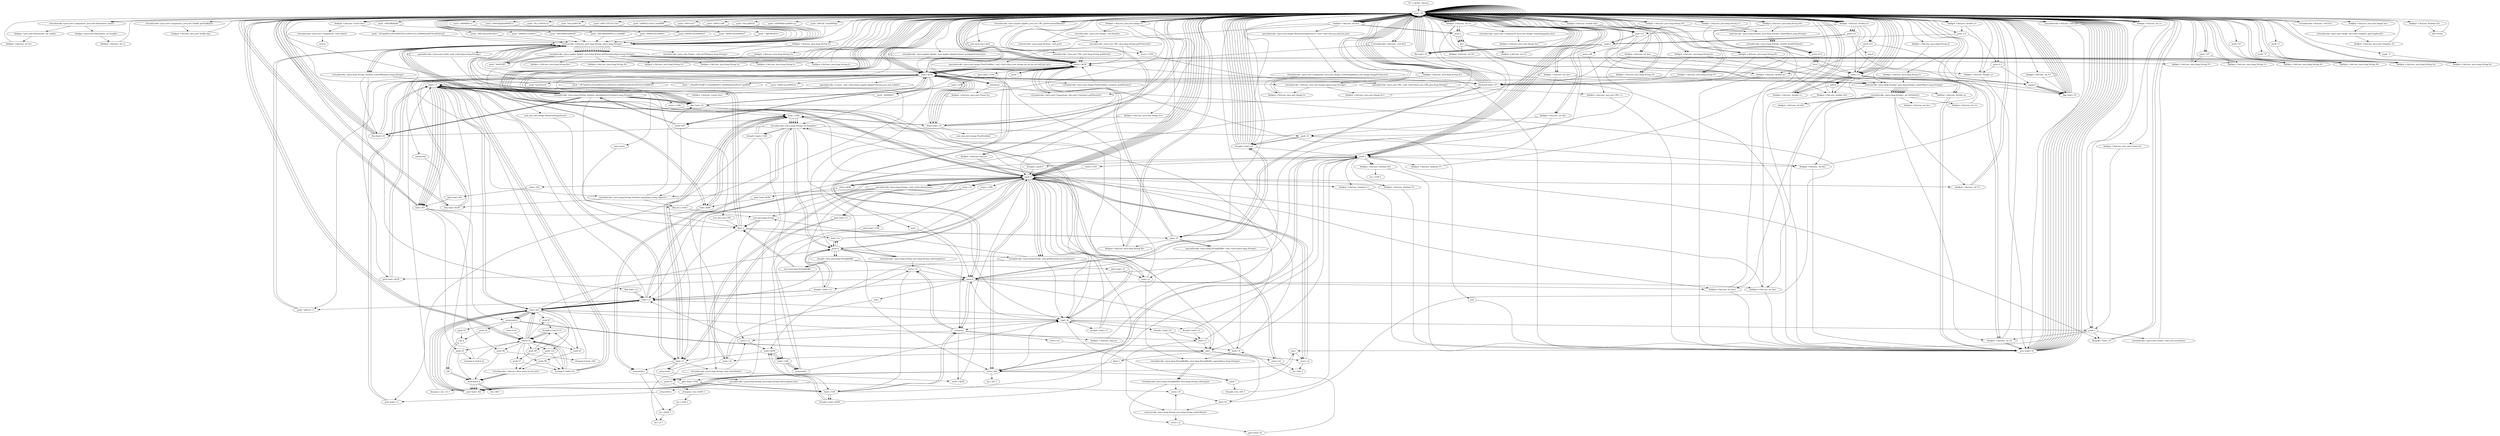digraph "" {
    "r0 := @this: AnLens"
    "load.r r0"
    "r0 := @this: AnLens"->"load.r r0";
    "load.r r0"->"load.r r0";
    "virtualinvoke <java.awt.Component: java.awt.Dimension size()>"
    "load.r r0"->"virtualinvoke <java.awt.Component: java.awt.Dimension size()>";
    "fieldget <java.awt.Dimension: int width>"
    "virtualinvoke <java.awt.Component: java.awt.Dimension size()>"->"fieldget <java.awt.Dimension: int width>";
    "fieldput <AnLens: int br>"
    "fieldget <java.awt.Dimension: int width>"->"fieldput <AnLens: int br>";
    "fieldput <AnLens: int br>"->"load.r r0";
    "load.r r0"->"load.r r0";
    "load.r r0"->"virtualinvoke <java.awt.Component: java.awt.Dimension size()>";
    "fieldget <java.awt.Dimension: int height>"
    "virtualinvoke <java.awt.Component: java.awt.Dimension size()>"->"fieldget <java.awt.Dimension: int height>";
    "fieldput <AnLens: int r>"
    "fieldget <java.awt.Dimension: int height>"->"fieldput <AnLens: int r>";
    "fieldput <AnLens: int r>"->"load.r r0";
    "load.r r0"->"load.r r0";
    "virtualinvoke <java.awt.Component: java.awt.Toolkit getToolkit()>"
    "load.r r0"->"virtualinvoke <java.awt.Component: java.awt.Toolkit getToolkit()>";
    "fieldput <AnLens: java.awt.Toolkit bp>"
    "virtualinvoke <java.awt.Component: java.awt.Toolkit getToolkit()>"->"fieldput <AnLens: java.awt.Toolkit bp>";
    "fieldput <AnLens: java.awt.Toolkit bp>"->"load.r r0";
    "load.r r0"->"load.r r0";
    "push \"\u001e)h.j\u001e0z=\""
    "load.r r0"->"push \"\u001e)h.j\u001e0z=\"";
    "staticinvoke <AnLens: java.lang.String c(java.lang.String)>"
    "push \"\u001e)h.j\u001e0z=\""->"staticinvoke <AnLens: java.lang.String c(java.lang.String)>";
    "virtualinvoke <java.applet.Applet: java.lang.String getParameter(java.lang.String)>"
    "staticinvoke <AnLens: java.lang.String c(java.lang.String)>"->"virtualinvoke <java.applet.Applet: java.lang.String getParameter(java.lang.String)>";
    "fieldput <AnLens: java.lang.String bo>"
    "virtualinvoke <java.applet.Applet: java.lang.String getParameter(java.lang.String)>"->"fieldput <AnLens: java.lang.String bo>";
    "fieldput <AnLens: java.lang.String bo>"->"load.r r0";
    "push \"\u000e/l>v\u0019.\""
    "load.r r0"->"push \"\u000e/l>v\u0019.\"";
    "push \"\u000e/l>v\u0019.\""->"staticinvoke <AnLens: java.lang.String c(java.lang.String)>";
    "staticinvoke <AnLens: java.lang.String c(java.lang.String)>"->"virtualinvoke <java.applet.Applet: java.lang.String getParameter(java.lang.String)>";
    "store.r $r59"
    "virtualinvoke <java.applet.Applet: java.lang.String getParameter(java.lang.String)>"->"store.r $r59";
    "load.r $r59"
    "store.r $r59"->"load.r $r59";
    "ifnull load.r r0"
    "load.r $r59"->"ifnull load.r r0";
    "ifnull load.r r0"->"load.r $r59";
    "push \",-y6z\u0019}k#?+<k3pM\u001e`/|\u000e4)rh\u001a*\';q\u000b\""
    "load.r $r59"->"push \",-y6z\u0019}k#?+<k3pM\u001e`/|\u000e4)rh\u001a*\';q\u000b\"";
    "push \",-y6z\u0019}k#?+<k3pM\u001e`/|\u000e4)rh\u001a*\';q\u000b\""->"staticinvoke <AnLens: java.lang.String c(java.lang.String)>";
    "virtualinvoke <java.lang.String: boolean startsWith(java.lang.String)>"
    "staticinvoke <AnLens: java.lang.String c(java.lang.String)>"->"virtualinvoke <java.lang.String: boolean startsWith(java.lang.String)>";
    "ifne load.r r0"
    "virtualinvoke <java.lang.String: boolean startsWith(java.lang.String)>"->"ifne load.r r0";
    "ifne load.r r0"->"load.r r0";
    "specialinvoke <AnLens: void a()>"
    "load.r r0"->"specialinvoke <AnLens: void a()>";
    "goto load.r r0"
    "specialinvoke <AnLens: void a()>"->"goto load.r r0";
    "goto load.r r0"->"load.r r0";
    "virtualinvoke <java.applet.Applet: java.net.URL getDocumentBase()>"
    "load.r r0"->"virtualinvoke <java.applet.Applet: java.net.URL getDocumentBase()>";
    "virtualinvoke <java.net.URL: java.lang.String getProtocol()>"
    "virtualinvoke <java.applet.Applet: java.net.URL getDocumentBase()>"->"virtualinvoke <java.net.URL: java.lang.String getProtocol()>";
    "store.r r104"
    "virtualinvoke <java.net.URL: java.lang.String getProtocol()>"->"store.r r104";
    "store.r r104"->"goto load.r r0";
    "goto load.r r0"->"load.r r0";
    "load.r r0"->"virtualinvoke <java.applet.Applet: java.net.URL getDocumentBase()>";
    "virtualinvoke <java.net.URL: java.lang.String getHost()>"
    "virtualinvoke <java.applet.Applet: java.net.URL getDocumentBase()>"->"virtualinvoke <java.net.URL: java.lang.String getHost()>";
    "virtualinvoke <java.net.URL: java.lang.String getHost()>"->"store.r $r59";
    "goto load.r r104"
    "store.r $r59"->"goto load.r r104";
    "load.r r104"
    "goto load.r r104"->"load.r r104";
    "push \"\u000b4e?\""
    "load.r r104"->"push \"\u000b4e?\"";
    "push \"\u000b4e?\""->"staticinvoke <AnLens: java.lang.String c(java.lang.String)>";
    "virtualinvoke <java.lang.String: boolean equalsIgnoreCase(java.lang.String)>"
    "staticinvoke <AnLens: java.lang.String c(java.lang.String)>"->"virtualinvoke <java.lang.String: boolean equalsIgnoreCase(java.lang.String)>";
    "virtualinvoke <java.lang.String: boolean equalsIgnoreCase(java.lang.String)>"->"ifne load.r r0";
    "ifne load.r r0"->"load.r $r59";
    "virtualinvoke <java.lang.String: int length()>"
    "load.r $r59"->"virtualinvoke <java.lang.String: int length()>";
    "ifeq load.r r0"
    "virtualinvoke <java.lang.String: int length()>"->"ifeq load.r r0";
    "ifeq load.r r0"->"load.r $r59";
    "push \"\u00012j;s\u00052z.\""
    "load.r $r59"->"push \"\u00012j;s\u00052z.\"";
    "push \"\u00012j;s\u00052z.\""->"staticinvoke <AnLens: java.lang.String c(java.lang.String)>";
    "staticinvoke <AnLens: java.lang.String c(java.lang.String)>"->"virtualinvoke <java.lang.String: boolean equalsIgnoreCase(java.lang.String)>";
    "virtualinvoke <java.lang.String: boolean equalsIgnoreCase(java.lang.String)>"->"ifne load.r r0";
    "ifne load.r r0"->"load.r $r59";
    "push \"\\o>t/Cm\'k\""
    "load.r $r59"->"push \"\\o>t/Cm\'k\"";
    "push \"\\o>t/Cm\'k\""->"staticinvoke <AnLens: java.lang.String c(java.lang.String)>";
    "virtualinvoke <java.lang.String: boolean equals(java.lang.Object)>"
    "staticinvoke <AnLens: java.lang.String c(java.lang.String)>"->"virtualinvoke <java.lang.String: boolean equals(java.lang.Object)>";
    "ifeq load.r $r59"
    "virtualinvoke <java.lang.String: boolean equals(java.lang.Object)>"->"ifeq load.r $r59";
    "ifeq load.r $r59"->"load.r r0";
    "push 1"
    "load.r r0"->"push 1";
    "fieldput <AnLens: boolean bl>"
    "push 1"->"fieldput <AnLens: boolean bl>";
    "fieldput <AnLens: boolean bl>"->"goto load.r r0";
    "goto load.r r0"->"load.r r0";
    "push \"\u001f8n6v\u00036\""
    "load.r r0"->"push \"\u001f8n6v\u00036\"";
    "push \"\u001f8n6v\u00036\""->"staticinvoke <AnLens: java.lang.String c(java.lang.String)>";
    "staticinvoke <AnLens: java.lang.String c(java.lang.String)>"->"virtualinvoke <java.applet.Applet: java.lang.String getParameter(java.lang.String)>";
    "virtualinvoke <java.applet.Applet: java.lang.String getParameter(java.lang.String)>"->"store.r $r59";
    "store.r $r59"->"load.r $r59";
    "load.r $r59"->"ifnull load.r r0";
    "ifnull load.r r0"->"load.r $r59";
    "push \"NO\""
    "load.r $r59"->"push \"NO\"";
    "push \"NO\""->"virtualinvoke <java.lang.String: boolean equalsIgnoreCase(java.lang.String)>";
    "virtualinvoke <java.lang.String: boolean equalsIgnoreCase(java.lang.String)>"->"ifne load.r r0";
    "ifne load.r r0"->"load.r r0";
    "new java.net.URL"
    "load.r r0"->"new java.net.URL";
    "dup1.r"
    "new java.net.URL"->"dup1.r";
    "dup1.r"->"load.r r0";
    "load.r r0"->"virtualinvoke <java.applet.Applet: java.net.URL getDocumentBase()>";
    "virtualinvoke <java.applet.Applet: java.net.URL getDocumentBase()>"->"load.r $r59";
    "specialinvoke <java.net.URL: void <init>(java.net.URL,java.lang.String)>"
    "load.r $r59"->"specialinvoke <java.net.URL: void <init>(java.net.URL,java.lang.String)>";
    "fieldput <AnLens: java.net.URL C>"
    "specialinvoke <java.net.URL: void <init>(java.net.URL,java.lang.String)>"->"fieldput <AnLens: java.net.URL C>";
    "fieldput <AnLens: java.net.URL C>"->"goto load.r r0";
    "goto load.r r0"->"load.r r0";
    "push \"\u001f8n4z\u001a;{;r\u0008\""
    "load.r r0"->"push \"\u001f8n4z\u001a;{;r\u0008\"";
    "push \"\u001f8n4z\u001a;{;r\u0008\""->"staticinvoke <AnLens: java.lang.String c(java.lang.String)>";
    "staticinvoke <AnLens: java.lang.String c(java.lang.String)>"->"virtualinvoke <java.applet.Applet: java.lang.String getParameter(java.lang.String)>";
    "push \"4\u0018Z\""
    "virtualinvoke <java.applet.Applet: java.lang.String getParameter(java.lang.String)>"->"push \"4\u0018Z\"";
    "push \"4\u0018Z\""->"staticinvoke <AnLens: java.lang.String c(java.lang.String)>";
    "staticinvoke <AnLens: java.lang.String c(java.lang.String)>"->"virtualinvoke <java.lang.String: boolean equalsIgnoreCase(java.lang.String)>";
    "virtualinvoke <java.lang.String: boolean equalsIgnoreCase(java.lang.String)>"->"ifeq load.r r0";
    "ifeq load.r r0"->"load.r r0";
    "load.r r0"->"push 1";
    "fieldput <AnLens: boolean U>"
    "push 1"->"fieldput <AnLens: boolean U>";
    "fieldput <AnLens: boolean U>"->"load.r r0";
    "virtualinvoke <java.awt.Component: java.awt.Container getParent()>"
    "load.r r0"->"virtualinvoke <java.awt.Component: java.awt.Container getParent()>";
    "virtualinvoke <java.awt.Component: java.awt.Container getParent()>"->"store.r $r59";
    "goto load.r $r59"
    "store.r $r59"->"goto load.r $r59";
    "goto load.r $r59"->"load.r $r59";
    "instanceof"
    "load.r $r59"->"instanceof";
    "instanceof"->"ifeq load.r $r59";
    "ifeq load.r $r59"->"load.r r0";
    "load.r r0"->"load.r $r59";
    "checkcast"
    "load.r $r59"->"checkcast";
    "fieldput <AnLens: java.awt.Frame b>"
    "checkcast"->"fieldput <AnLens: java.awt.Frame b>";
    "fieldput <AnLens: java.awt.Frame b>"->"load.r r0";
    "fieldget <AnLens: java.awt.Frame b>"
    "load.r r0"->"fieldget <AnLens: java.awt.Frame b>";
    "push 3"
    "fieldget <AnLens: java.awt.Frame b>"->"push 3";
    "virtualinvoke <java.awt.Frame: void setCursor(int)>"
    "push 3"->"virtualinvoke <java.awt.Frame: void setCursor(int)>";
    "virtualinvoke <java.awt.Frame: void setCursor(int)>"->"load.r r0";
    "push \"\u0002+l(v\u0000:\""
    "load.r r0"->"push \"\u0002+l(v\u0000:\"";
    "push \"\u0002+l(v\u0000:\""->"staticinvoke <AnLens: java.lang.String c(java.lang.String)>";
    "staticinvoke <AnLens: java.lang.String c(java.lang.String)>"->"virtualinvoke <java.applet.Applet: java.lang.String getParameter(java.lang.String)>";
    "virtualinvoke <java.applet.Applet: java.lang.String getParameter(java.lang.String)>"->"store.r $r59";
    "store.r $r59"->"load.r $r59";
    "load.r $r59"->"ifnull load.r r0";
    "ifnull load.r r0"->"load.r $r59";
    "load.r $r59"->"push \"NO\"";
    "push \"NO\""->"virtualinvoke <java.lang.String: boolean equalsIgnoreCase(java.lang.String)>";
    "virtualinvoke <java.lang.String: boolean equalsIgnoreCase(java.lang.String)>"->"ifne load.r r0";
    "ifne load.r r0"->"load.r r0";
    "load.r r0"->"load.r r0";
    "load.r r0"->"load.r $r59";
    "virtualinvoke <AnLens: java.awt.Image a(java.lang.String)>"
    "load.r $r59"->"virtualinvoke <AnLens: java.awt.Image a(java.lang.String)>";
    "fieldput <AnLens: java.awt.Image bc>"
    "virtualinvoke <AnLens: java.awt.Image a(java.lang.String)>"->"fieldput <AnLens: java.awt.Image bc>";
    "fieldput <AnLens: java.awt.Image bc>"->"load.r r0";
    "fieldget <AnLens: java.awt.Image bc>"
    "load.r r0"->"fieldget <AnLens: java.awt.Image bc>";
    "fieldget <AnLens: java.awt.Image bc>"->"ifnull load.r r0";
    "ifnull load.r r0"->"load.r r0";
    "push \"\u0002+l(v\u0000:Q\""
    "load.r r0"->"push \"\u0002+l(v\u0000:Q\"";
    "push \"\u0002+l(v\u0000:Q\""->"staticinvoke <AnLens: java.lang.String c(java.lang.String)>";
    "staticinvoke <AnLens: java.lang.String c(java.lang.String)>"->"virtualinvoke <java.applet.Applet: java.lang.String getParameter(java.lang.String)>";
    "virtualinvoke <java.applet.Applet: java.lang.String getParameter(java.lang.String)>"->"store.r $r59";
    "store.r $r59"->"load.r $r59";
    "ifnonnull load.r r0"
    "load.r $r59"->"ifnonnull load.r r0";
    "push \"0\""
    "ifnonnull load.r r0"->"push \"0\"";
    "push \"0\""->"store.r $r59";
    "store.r $r59"->"load.r r0";
    "load.r r0"->"load.r $r59";
    "staticinvoke <java.lang.Integer: java.lang.Integer valueOf(java.lang.String)>"
    "load.r $r59"->"staticinvoke <java.lang.Integer: java.lang.Integer valueOf(java.lang.String)>";
    "virtualinvoke <java.lang.Integer: int intValue()>"
    "staticinvoke <java.lang.Integer: java.lang.Integer valueOf(java.lang.String)>"->"virtualinvoke <java.lang.Integer: int intValue()>";
    "fieldput <AnLens: int bd>"
    "virtualinvoke <java.lang.Integer: int intValue()>"->"fieldput <AnLens: int bd>";
    "fieldput <AnLens: int bd>"->"load.r r0";
    "push \"\u0002+l(v\u0000:P\""
    "load.r r0"->"push \"\u0002+l(v\u0000:P\"";
    "push \"\u0002+l(v\u0000:P\""->"staticinvoke <AnLens: java.lang.String c(java.lang.String)>";
    "staticinvoke <AnLens: java.lang.String c(java.lang.String)>"->"virtualinvoke <java.applet.Applet: java.lang.String getParameter(java.lang.String)>";
    "virtualinvoke <java.applet.Applet: java.lang.String getParameter(java.lang.String)>"->"store.r $r59";
    "store.r $r59"->"load.r $r59";
    "load.r $r59"->"ifnonnull load.r r0";
    "ifnonnull load.r r0"->"push \"0\"";
    "push \"0\""->"store.r $r59";
    "store.r $r59"->"load.r r0";
    "load.r r0"->"load.r $r59";
    "load.r $r59"->"staticinvoke <java.lang.Integer: java.lang.Integer valueOf(java.lang.String)>";
    "staticinvoke <java.lang.Integer: java.lang.Integer valueOf(java.lang.String)>"->"virtualinvoke <java.lang.Integer: int intValue()>";
    "fieldput <AnLens: int be>"
    "virtualinvoke <java.lang.Integer: int intValue()>"->"fieldput <AnLens: int be>";
    "fieldput <AnLens: int be>"->"load.r r0";
    "load.r r0"->"load.r r0";
    "push \" 4g\tF#\u001e\""
    "load.r r0"->"push \" 4g\tF#\u001e\"";
    "push \" 4g\tF#\u001e\""->"staticinvoke <AnLens: java.lang.String c(java.lang.String)>";
    "staticinvoke <AnLens: java.lang.String c(java.lang.String)>"->"virtualinvoke <java.applet.Applet: java.lang.String getParameter(java.lang.String)>";
    "fieldput <AnLens: java.lang.String P>"
    "virtualinvoke <java.applet.Applet: java.lang.String getParameter(java.lang.String)>"->"fieldput <AnLens: java.lang.String P>";
    "fieldput <AnLens: java.lang.String P>"->"load.r r0";
    "fieldget <AnLens: java.lang.String P>"
    "load.r r0"->"fieldget <AnLens: java.lang.String P>";
    "fieldget <AnLens: java.lang.String P>"->"ifnonnull load.r r0";
    "ifnonnull load.r r0"->"load.r r0";
    "push \"10\""
    "load.r r0"->"push \"10\"";
    "push \"10\""->"fieldput <AnLens: java.lang.String P>";
    "fieldput <AnLens: java.lang.String P>"->"load.r r0";
    "load.r r0"->"load.r r0";
    "load.r r0"->"fieldget <AnLens: java.lang.String P>";
    "fieldget <AnLens: java.lang.String P>"->"staticinvoke <java.lang.Integer: java.lang.Integer valueOf(java.lang.String)>";
    "staticinvoke <java.lang.Integer: java.lang.Integer valueOf(java.lang.String)>"->"virtualinvoke <java.lang.Integer: int intValue()>";
    "fieldput <AnLens: int G>"
    "virtualinvoke <java.lang.Integer: int intValue()>"->"fieldput <AnLens: int G>";
    "fieldput <AnLens: int G>"->"load.r r0";
    "load.r r0"->"load.r r0";
    "push \"\u00040h=z\""
    "load.r r0"->"push \"\u00040h=z\"";
    "push \"\u00040h=z\""->"staticinvoke <AnLens: java.lang.String c(java.lang.String)>";
    "staticinvoke <AnLens: java.lang.String c(java.lang.String)>"->"virtualinvoke <java.applet.Applet: java.lang.String getParameter(java.lang.String)>";
    "fieldput <AnLens: java.lang.String H>"
    "virtualinvoke <java.applet.Applet: java.lang.String getParameter(java.lang.String)>"->"fieldput <AnLens: java.lang.String H>";
    "fieldput <AnLens: java.lang.String H>"->"load.r r0";
    "load.r r0"->"load.r r0";
    "push \"\u00018g)h\u00049}2\""
    "load.r r0"->"push \"\u00018g)h\u00049}2\"";
    "push \"\u00018g)h\u00049}2\""->"staticinvoke <AnLens: java.lang.String c(java.lang.String)>";
    "staticinvoke <AnLens: java.lang.String c(java.lang.String)>"->"virtualinvoke <java.applet.Applet: java.lang.String getParameter(java.lang.String)>";
    "fieldput <AnLens: java.lang.String K>"
    "virtualinvoke <java.applet.Applet: java.lang.String getParameter(java.lang.String)>"->"fieldput <AnLens: java.lang.String K>";
    "fieldput <AnLens: java.lang.String K>"->"load.r r0";
    "fieldget <AnLens: java.lang.String K>"
    "load.r r0"->"fieldget <AnLens: java.lang.String K>";
    "fieldget <AnLens: java.lang.String K>"->"ifnonnull load.r r0";
    "ifnonnull load.r r0"->"load.r r0";
    "push \"35\""
    "load.r r0"->"push \"35\"";
    "push \"35\""->"fieldput <AnLens: java.lang.String K>";
    "fieldput <AnLens: java.lang.String K>"->"load.r r0";
    "load.r r0"->"load.r r0";
    "push \"\t4z.{\u001b<e\""
    "load.r r0"->"push \"\t4z.{\u001b<e\"";
    "push \"\t4z.{\u001b<e\""->"staticinvoke <AnLens: java.lang.String c(java.lang.String)>";
    "staticinvoke <AnLens: java.lang.String c(java.lang.String)>"->"virtualinvoke <java.applet.Applet: java.lang.String getParameter(java.lang.String)>";
    "fieldput <AnLens: java.lang.String L>"
    "virtualinvoke <java.applet.Applet: java.lang.String getParameter(java.lang.String)>"->"fieldput <AnLens: java.lang.String L>";
    "fieldput <AnLens: java.lang.String L>"->"load.r r0";
    "fieldget <AnLens: java.lang.String L>"
    "load.r r0"->"fieldget <AnLens: java.lang.String L>";
    "fieldget <AnLens: java.lang.String L>"->"ifnonnull load.r r0";
    "ifnonnull load.r r0"->"load.r r0";
    "load.r r0"->"push \"10\"";
    "push \"10\""->"fieldput <AnLens: java.lang.String L>";
    "fieldput <AnLens: java.lang.String L>"->"load.r r0";
    "load.r r0"->"load.r r0";
    "push \"\t4z.p\u0015$\""
    "load.r r0"->"push \"\t4z.p\u0015$\"";
    "push \"\t4z.p\u0015$\""->"staticinvoke <AnLens: java.lang.String c(java.lang.String)>";
    "staticinvoke <AnLens: java.lang.String c(java.lang.String)>"->"virtualinvoke <java.applet.Applet: java.lang.String getParameter(java.lang.String)>";
    "fieldput <AnLens: java.lang.String M>"
    "virtualinvoke <java.applet.Applet: java.lang.String getParameter(java.lang.String)>"->"fieldput <AnLens: java.lang.String M>";
    "fieldput <AnLens: java.lang.String M>"->"load.r r0";
    "fieldget <AnLens: java.lang.String M>"
    "load.r r0"->"fieldget <AnLens: java.lang.String M>";
    "fieldget <AnLens: java.lang.String M>"->"ifnonnull load.r r0";
    "ifnonnull load.r r0"->"load.r r0";
    "load.r r0"->"push \"0\"";
    "push \"0\""->"fieldput <AnLens: java.lang.String M>";
    "fieldput <AnLens: java.lang.String M>"->"load.r r0";
    "load.r r0"->"load.r r0";
    "push \"\u00172f7y\f>}5m\""
    "load.r r0"->"push \"\u00172f7y\f>}5m\"";
    "push \"\u00172f7y\f>}5m\""->"staticinvoke <AnLens: java.lang.String c(java.lang.String)>";
    "staticinvoke <AnLens: java.lang.String c(java.lang.String)>"->"virtualinvoke <java.applet.Applet: java.lang.String getParameter(java.lang.String)>";
    "fieldput <AnLens: java.lang.String N>"
    "virtualinvoke <java.applet.Applet: java.lang.String getParameter(java.lang.String)>"->"fieldput <AnLens: java.lang.String N>";
    "fieldput <AnLens: java.lang.String N>"->"load.r r0";
    "fieldget <AnLens: java.lang.String N>"
    "load.r r0"->"fieldget <AnLens: java.lang.String N>";
    "fieldget <AnLens: java.lang.String N>"->"ifnonnull load.r r0";
    "ifnonnull load.r r0"->"load.r r0";
    "push \"5\""
    "load.r r0"->"push \"5\"";
    "push \"5\""->"fieldput <AnLens: java.lang.String N>";
    "fieldput <AnLens: java.lang.String N>"->"load.r r0";
    "load.r r0"->"load.r r0";
    "push \"\u00043}?m\f>}3i\u0008\""
    "load.r r0"->"push \"\u00043}?m\f>}3i\u0008\"";
    "push \"\u00043}?m\f>}3i\u0008\""->"staticinvoke <AnLens: java.lang.String c(java.lang.String)>";
    "staticinvoke <AnLens: java.lang.String c(java.lang.String)>"->"virtualinvoke <java.applet.Applet: java.lang.String getParameter(java.lang.String)>";
    "fieldput <AnLens: java.lang.String O>"
    "virtualinvoke <java.applet.Applet: java.lang.String getParameter(java.lang.String)>"->"fieldput <AnLens: java.lang.String O>";
    "fieldput <AnLens: java.lang.String O>"->"load.r r0";
    "load.r r0"->"load.r r0";
    "push \"\u001e-m\\\"\""
    "load.r r0"->"push \"\u001e-m\\\"\"";
    "push \"\u001e-m\\\"\""->"staticinvoke <AnLens: java.lang.String c(java.lang.String)>";
    "staticinvoke <AnLens: java.lang.String c(java.lang.String)>"->"virtualinvoke <java.applet.Applet: java.lang.String getParameter(java.lang.String)>";
    "fieldput <AnLens: java.lang.String Q>"
    "virtualinvoke <java.applet.Applet: java.lang.String getParameter(java.lang.String)>"->"fieldput <AnLens: java.lang.String Q>";
    "fieldput <AnLens: java.lang.String Q>"->"load.r r0";
    "fieldget <AnLens: java.lang.String Q>"
    "load.r r0"->"fieldget <AnLens: java.lang.String Q>";
    "fieldget <AnLens: java.lang.String Q>"->"ifnonnull load.r r0";
    "ifnonnull load.r r0"->"load.r r0";
    "push \"2\""
    "load.r r0"->"push \"2\"";
    "push \"2\""->"fieldput <AnLens: java.lang.String Q>";
    "fieldput <AnLens: java.lang.String Q>"->"load.r r0";
    "load.r r0"->"load.r r0";
    "push \"\u001e-m#\""
    "load.r r0"->"push \"\u001e-m#\"";
    "push \"\u001e-m#\""->"staticinvoke <AnLens: java.lang.String c(java.lang.String)>";
    "staticinvoke <AnLens: java.lang.String c(java.lang.String)>"->"virtualinvoke <java.applet.Applet: java.lang.String getParameter(java.lang.String)>";
    "fieldput <AnLens: java.lang.String R>"
    "virtualinvoke <java.applet.Applet: java.lang.String getParameter(java.lang.String)>"->"fieldput <AnLens: java.lang.String R>";
    "fieldput <AnLens: java.lang.String R>"->"load.r r0";
    "fieldget <AnLens: java.lang.String R>"
    "load.r r0"->"fieldget <AnLens: java.lang.String R>";
    "fieldget <AnLens: java.lang.String R>"->"ifnonnull load.r r0";
    "ifnonnull load.r r0"->"load.r r0";
    "push \"1\""
    "load.r r0"->"push \"1\"";
    "push \"1\""->"fieldput <AnLens: java.lang.String R>";
    "fieldput <AnLens: java.lang.String R>"->"load.r r0";
    "load.r r0"->"load.r r0";
    "push \"\t4z.p\u001f)\""
    "load.r r0"->"push \"\t4z.p\u001f)\"";
    "push \"\t4z.p\u001f)\""->"staticinvoke <AnLens: java.lang.String c(java.lang.String)>";
    "staticinvoke <AnLens: java.lang.String c(java.lang.String)>"->"virtualinvoke <java.applet.Applet: java.lang.String getParameter(java.lang.String)>";
    "fieldput <AnLens: java.lang.String S>"
    "virtualinvoke <java.applet.Applet: java.lang.String getParameter(java.lang.String)>"->"fieldput <AnLens: java.lang.String S>";
    "fieldput <AnLens: java.lang.String S>"->"load.r r0";
    "fieldget <AnLens: java.lang.String O>"
    "load.r r0"->"fieldget <AnLens: java.lang.String O>";
    "fieldget <AnLens: java.lang.String O>"->"push \"4\u0018Z\"";
    "push \"4\u0018Z\""->"staticinvoke <AnLens: java.lang.String c(java.lang.String)>";
    "staticinvoke <AnLens: java.lang.String c(java.lang.String)>"->"virtualinvoke <java.lang.String: boolean equalsIgnoreCase(java.lang.String)>";
    "virtualinvoke <java.lang.String: boolean equalsIgnoreCase(java.lang.String)>"->"ifeq load.r r0";
    "ifeq load.r r0"->"load.r r0";
    "load.r r0"->"push 1";
    "fieldput <AnLens: boolean v>"
    "push 1"->"fieldput <AnLens: boolean v>";
    "fieldput <AnLens: boolean v>"->"goto load.r r0";
    "goto load.r r0"->"load.r r0";
    "fieldget <AnLens: java.lang.String S>"
    "load.r r0"->"fieldget <AnLens: java.lang.String S>";
    "fieldget <AnLens: java.lang.String S>"->"push \"4\u0018Z\"";
    "push \"4\u0018Z\""->"staticinvoke <AnLens: java.lang.String c(java.lang.String)>";
    "staticinvoke <AnLens: java.lang.String c(java.lang.String)>"->"virtualinvoke <java.lang.String: boolean equalsIgnoreCase(java.lang.String)>";
    "virtualinvoke <java.lang.String: boolean equalsIgnoreCase(java.lang.String)>"->"ifeq load.r r0";
    "ifeq load.r r0"->"load.r r0";
    "push 0"
    "load.r r0"->"push 0";
    "fieldput <AnLens: boolean V>"
    "push 0"->"fieldput <AnLens: boolean V>";
    "fieldput <AnLens: boolean V>"->"goto load.r r0";
    "goto load.r r0"->"load.r r0";
    "load.r r0"->"load.r r0";
    "push \"\u00008d>z\u0001<p\""
    "load.r r0"->"push \"\u00008d>z\u0001<p\"";
    "push \"\u00008d>z\u0001<p\""->"staticinvoke <AnLens: java.lang.String c(java.lang.String)>";
    "staticinvoke <AnLens: java.lang.String c(java.lang.String)>"->"virtualinvoke <java.applet.Applet: java.lang.String getParameter(java.lang.String)>";
    "fieldput <AnLens: java.lang.String I>"
    "virtualinvoke <java.applet.Applet: java.lang.String getParameter(java.lang.String)>"->"fieldput <AnLens: java.lang.String I>";
    "fieldput <AnLens: java.lang.String I>"->"load.r r0";
    "load.r r0"->"load.r r0";
    "push \"\u001d/`5m\u0004)p\""
    "load.r r0"->"push \"\u001d/`5m\u0004)p\"";
    "push \"\u001d/`5m\u0004)p\""->"staticinvoke <AnLens: java.lang.String c(java.lang.String)>";
    "staticinvoke <AnLens: java.lang.String c(java.lang.String)>"->"virtualinvoke <java.applet.Applet: java.lang.String getParameter(java.lang.String)>";
    "fieldput <AnLens: java.lang.String J>"
    "virtualinvoke <java.applet.Applet: java.lang.String getParameter(java.lang.String)>"->"fieldput <AnLens: java.lang.String J>";
    "fieldput <AnLens: java.lang.String J>"->"load.r r0";
    "load.r r0"->"load.r r0";
    "fieldget <AnLens: java.lang.String I>"
    "load.r r0"->"fieldget <AnLens: java.lang.String I>";
    "fieldget <AnLens: java.lang.String I>"->"staticinvoke <java.lang.Integer: java.lang.Integer valueOf(java.lang.String)>";
    "staticinvoke <java.lang.Integer: java.lang.Integer valueOf(java.lang.String)>"->"virtualinvoke <java.lang.Integer: int intValue()>";
    "fieldput <AnLens: int F>"
    "virtualinvoke <java.lang.Integer: int intValue()>"->"fieldput <AnLens: int F>";
    "fieldput <AnLens: int F>"->"load.r r0";
    "load.r r0"->"load.r r0";
    "fieldget <AnLens: java.lang.String J>"
    "load.r r0"->"fieldget <AnLens: java.lang.String J>";
    "fieldget <AnLens: java.lang.String J>"->"staticinvoke <java.lang.Integer: java.lang.Integer valueOf(java.lang.String)>";
    "staticinvoke <java.lang.Integer: java.lang.Integer valueOf(java.lang.String)>"->"virtualinvoke <java.lang.Integer: int intValue()>";
    "fieldput <AnLens: int bh>"
    "virtualinvoke <java.lang.Integer: int intValue()>"->"fieldput <AnLens: int bh>";
    "fieldput <AnLens: int bh>"->"load.r r0";
    "fieldget <AnLens: int F>"
    "load.r r0"->"fieldget <AnLens: int F>";
    "ifge load.r r0"
    "fieldget <AnLens: int F>"->"ifge load.r r0";
    "ifge load.r r0"->"load.r r0";
    "load.r r0"->"push 0";
    "push 0"->"fieldput <AnLens: int F>";
    "fieldput <AnLens: int F>"->"load.r r0";
    "fieldget <AnLens: int bh>"
    "load.r r0"->"fieldget <AnLens: int bh>";
    "push 10"
    "fieldget <AnLens: int bh>"->"push 10";
    "ifcmple.i load.r r0"
    "push 10"->"ifcmple.i load.r r0";
    "ifcmple.i load.r r0"->"load.r r0";
    "load.r r0"->"push 10";
    "push 10"->"fieldput <AnLens: int bh>";
    "fieldput <AnLens: int bh>"->"goto load.r r0";
    "goto load.r r0"->"load.r r0";
    "load.r r0"->"load.r r0";
    "load.r r0"->"fieldget <AnLens: java.lang.String K>";
    "fieldget <AnLens: java.lang.String K>"->"staticinvoke <java.lang.Integer: java.lang.Integer valueOf(java.lang.String)>";
    "staticinvoke <java.lang.Integer: java.lang.Integer valueOf(java.lang.String)>"->"virtualinvoke <java.lang.Integer: int intValue()>";
    "fieldput <AnLens: int z>"
    "virtualinvoke <java.lang.Integer: int intValue()>"->"fieldput <AnLens: int z>";
    "fieldput <AnLens: int z>"->"load.r r0";
    "fieldget <AnLens: int z>"
    "load.r r0"->"fieldget <AnLens: int z>";
    "fieldget <AnLens: int z>"->"load.r r0";
    "fieldget <AnLens: int br>"
    "load.r r0"->"fieldget <AnLens: int br>";
    "fieldget <AnLens: int br>"->"ifcmple.i load.r r0";
    "ifcmple.i load.r r0"->"load.r r0";
    "load.r r0"->"load.r r0";
    "load.r r0"->"fieldget <AnLens: int br>";
    "push 2"
    "fieldget <AnLens: int br>"->"push 2";
    "div.i"
    "push 2"->"div.i";
    "div.i"->"fieldput <AnLens: int z>";
    "fieldput <AnLens: int z>"->"goto load.r r0";
    "goto load.r r0"->"load.r r0";
    "load.r r0"->"load.r r0";
    "load.r r0"->"fieldget <AnLens: java.lang.String L>";
    "staticinvoke <java.lang.Double: java.lang.Double valueOf(java.lang.String)>"
    "fieldget <AnLens: java.lang.String L>"->"staticinvoke <java.lang.Double: java.lang.Double valueOf(java.lang.String)>";
    "virtualinvoke <java.lang.Double: double doubleValue()>"
    "staticinvoke <java.lang.Double: java.lang.Double valueOf(java.lang.String)>"->"virtualinvoke <java.lang.Double: double doubleValue()>";
    "push 10.0"
    "virtualinvoke <java.lang.Double: double doubleValue()>"->"push 10.0";
    "div.d"
    "push 10.0"->"div.d";
    "fieldput <AnLens: double n>"
    "div.d"->"fieldput <AnLens: double n>";
    "fieldput <AnLens: double n>"->"load.r r0";
    "fieldget <AnLens: double n>"
    "load.r r0"->"fieldget <AnLens: double n>";
    "push 2.0"
    "fieldget <AnLens: double n>"->"push 2.0";
    "cmpl.d"
    "push 2.0"->"cmpl.d";
    "ifle load.r r0"
    "cmpl.d"->"ifle load.r r0";
    "ifle load.r r0"->"load.r r0";
    "load.r r0"->"push 2.0";
    "push 2.0"->"fieldput <AnLens: double n>";
    "fieldput <AnLens: double n>"->"goto load.r r0";
    "goto load.r r0"->"load.r r0";
    "load.r r0"->"load.r r0";
    "load.r r0"->"fieldget <AnLens: java.lang.String M>";
    "fieldget <AnLens: java.lang.String M>"->"staticinvoke <java.lang.Double: java.lang.Double valueOf(java.lang.String)>";
    "staticinvoke <java.lang.Double: java.lang.Double valueOf(java.lang.String)>"->"virtualinvoke <java.lang.Double: double doubleValue()>";
    "virtualinvoke <java.lang.Double: double doubleValue()>"->"push 10.0";
    "push 10.0"->"div.d";
    "fieldput <AnLens: double p>"
    "div.d"->"fieldput <AnLens: double p>";
    "fieldput <AnLens: double p>"->"load.r r0";
    "fieldget <AnLens: double p>"
    "load.r r0"->"fieldget <AnLens: double p>";
    "push 4.0"
    "fieldget <AnLens: double p>"->"push 4.0";
    "push 4.0"->"cmpl.d";
    "cmpl.d"->"ifle load.r r0";
    "ifle load.r r0"->"load.r r0";
    "load.r r0"->"push 4.0";
    "push 4.0"->"fieldput <AnLens: double p>";
    "fieldput <AnLens: double p>"->"goto load.r r0";
    "goto load.r r0"->"load.r r0";
    "load.r r0"->"load.r r0";
    "load.r r0"->"fieldget <AnLens: java.lang.String N>";
    "fieldget <AnLens: java.lang.String N>"->"staticinvoke <java.lang.Double: java.lang.Double valueOf(java.lang.String)>";
    "staticinvoke <java.lang.Double: java.lang.Double valueOf(java.lang.String)>"->"virtualinvoke <java.lang.Double: double doubleValue()>";
    "virtualinvoke <java.lang.Double: double doubleValue()>"->"push 10.0";
    "push 10.0"->"div.d";
    "push 1.0"
    "div.d"->"push 1.0";
    "add.d"
    "push 1.0"->"add.d";
    "fieldput <AnLens: double bA>"
    "add.d"->"fieldput <AnLens: double bA>";
    "fieldput <AnLens: double bA>"->"load.r r0";
    "fieldget <AnLens: double bA>"
    "load.r r0"->"fieldget <AnLens: double bA>";
    "fieldget <AnLens: double bA>"->"push 4.0";
    "push 4.0"->"cmpl.d";
    "cmpl.d"->"ifle load.r r0";
    "ifle load.r r0"->"load.r r0";
    "load.r r0"->"push 4.0";
    "push 4.0"->"fieldput <AnLens: double bA>";
    "fieldput <AnLens: double bA>"->"goto load.r r0";
    "goto load.r r0"->"load.r r0";
    "load.r r0"->"load.r r0";
    "load.r r0"->"fieldget <AnLens: java.lang.String Q>";
    "fieldget <AnLens: java.lang.String Q>"->"staticinvoke <java.lang.Integer: java.lang.Integer valueOf(java.lang.String)>";
    "staticinvoke <java.lang.Integer: java.lang.Integer valueOf(java.lang.String)>"->"virtualinvoke <java.lang.Integer: int intValue()>";
    "fieldput <AnLens: int bm>"
    "virtualinvoke <java.lang.Integer: int intValue()>"->"fieldput <AnLens: int bm>";
    "fieldput <AnLens: int bm>"->"load.r r0";
    "load.r r0"->"load.r r0";
    "load.r r0"->"fieldget <AnLens: java.lang.String R>";
    "fieldget <AnLens: java.lang.String R>"->"staticinvoke <java.lang.Integer: java.lang.Integer valueOf(java.lang.String)>";
    "staticinvoke <java.lang.Integer: java.lang.Integer valueOf(java.lang.String)>"->"virtualinvoke <java.lang.Integer: int intValue()>";
    "fieldput <AnLens: int bn>"
    "virtualinvoke <java.lang.Integer: int intValue()>"->"fieldput <AnLens: int bn>";
    "fieldput <AnLens: int bn>"->"load.r r0";
    "fieldget <AnLens: int bm>"
    "load.r r0"->"fieldget <AnLens: int bm>";
    "push 8"
    "fieldget <AnLens: int bm>"->"push 8";
    "push 8"->"ifcmple.i load.r r0";
    "ifcmple.i load.r r0"->"load.r r0";
    "load.r r0"->"push 8";
    "push 8"->"fieldput <AnLens: int bm>";
    "fieldput <AnLens: int bm>"->"goto load.r r0";
    "goto load.r r0"->"load.r r0";
    "fieldget <AnLens: int bn>"
    "load.r r0"->"fieldget <AnLens: int bn>";
    "fieldget <AnLens: int bn>"->"push 8";
    "push 8"->"ifcmple.i load.r r0";
    "ifcmple.i load.r r0"->"load.r r0";
    "load.r r0"->"push 8";
    "push 8"->"fieldput <AnLens: int bn>";
    "fieldput <AnLens: int bn>"->"goto load.r r0";
    "goto load.r r0"->"load.r r0";
    "load.r r0"->"load.r r0";
    "load.r r0"->"fieldget <AnLens: int br>";
    "fieldget <AnLens: int br>"->"load.r r0";
    "fieldget <AnLens: int r>"
    "load.r r0"->"fieldget <AnLens: int r>";
    "mul.i"
    "fieldget <AnLens: int r>"->"mul.i";
    "newarray"
    "mul.i"->"newarray";
    "fieldput <AnLens: int[] g>"
    "newarray"->"fieldput <AnLens: int[] g>";
    "fieldput <AnLens: int[] g>"->"load.r r0";
    "load.r r0"->"load.r r0";
    "load.r r0"->"load.r r0";
    "fieldget <AnLens: java.lang.String H>"
    "load.r r0"->"fieldget <AnLens: java.lang.String H>";
    "fieldget <AnLens: java.lang.String H>"->"virtualinvoke <AnLens: java.awt.Image a(java.lang.String)>";
    "fieldput <AnLens: java.awt.Image f>"
    "virtualinvoke <AnLens: java.awt.Image a(java.lang.String)>"->"fieldput <AnLens: java.awt.Image f>";
    "fieldput <AnLens: java.awt.Image f>"->"load.r r0";
    "fieldget <AnLens: java.awt.Image f>"
    "load.r r0"->"fieldget <AnLens: java.awt.Image f>";
    "fieldget <AnLens: java.awt.Image f>"->"ifnull load.r r0";
    "new java.awt.image.PixelGrabber"
    "ifnull load.r r0"->"new java.awt.image.PixelGrabber";
    "new java.awt.image.PixelGrabber"->"store.r $r59";
    "store.r $r59"->"load.r $r59";
    "load.r $r59"->"load.r r0";
    "load.r r0"->"fieldget <AnLens: java.awt.Image f>";
    "fieldget <AnLens: java.awt.Image f>"->"push 0";
    "push 0"->"push 0";
    "push 0"->"load.r r0";
    "load.r r0"->"fieldget <AnLens: int br>";
    "fieldget <AnLens: int br>"->"load.r r0";
    "load.r r0"->"fieldget <AnLens: int r>";
    "fieldget <AnLens: int r>"->"load.r r0";
    "fieldget <AnLens: int[] g>"
    "load.r r0"->"fieldget <AnLens: int[] g>";
    "fieldget <AnLens: int[] g>"->"push 0";
    "push 0"->"load.r r0";
    "load.r r0"->"fieldget <AnLens: int br>";
    "specialinvoke <java.awt.image.PixelGrabber: void <init>(java.awt.Image,int,int,int,int,int[],int,int)>"
    "fieldget <AnLens: int br>"->"specialinvoke <java.awt.image.PixelGrabber: void <init>(java.awt.Image,int,int,int,int,int[],int,int)>";
    "specialinvoke <java.awt.image.PixelGrabber: void <init>(java.awt.Image,int,int,int,int,int[],int,int)>"->"load.r $r59";
    "virtualinvoke <java.awt.image.PixelGrabber: boolean grabPixels()>"
    "load.r $r59"->"virtualinvoke <java.awt.image.PixelGrabber: boolean grabPixels()>";
    "pop"
    "virtualinvoke <java.awt.image.PixelGrabber: boolean grabPixels()>"->"pop";
    "pop"->"goto load.r r0";
    "goto load.r r0"->"load.r r0";
    "load.r r0"->"fieldget <AnLens: java.awt.Image f>";
    "virtualinvoke <java.awt.Image: void flush()>"
    "fieldget <AnLens: java.awt.Image f>"->"virtualinvoke <java.awt.Image: void flush()>";
    "staticinvoke <java.lang.System: void gc()>"
    "virtualinvoke <java.awt.Image: void flush()>"->"staticinvoke <java.lang.System: void gc()>";
    "staticinvoke <java.lang.System: void gc()>"->"load.r r0";
    "load.r r0"->"load.r r0";
    "new java.awt.image.MemoryImageSource"
    "load.r r0"->"new java.awt.image.MemoryImageSource";
    "new java.awt.image.MemoryImageSource"->"dup1.r";
    "dup1.r"->"load.r r0";
    "load.r r0"->"fieldget <AnLens: int br>";
    "fieldget <AnLens: int br>"->"load.r r0";
    "load.r r0"->"fieldget <AnLens: int r>";
    "fieldget <AnLens: int r>"->"load.r r0";
    "load.r r0"->"fieldget <AnLens: int[] g>";
    "fieldget <AnLens: int[] g>"->"push 0";
    "push 0"->"load.r r0";
    "load.r r0"->"fieldget <AnLens: int br>";
    "specialinvoke <java.awt.image.MemoryImageSource: void <init>(int,int,int[],int,int)>"
    "fieldget <AnLens: int br>"->"specialinvoke <java.awt.image.MemoryImageSource: void <init>(int,int,int[],int,int)>";
    "virtualinvoke <java.awt.Component: java.awt.Image createImage(java.awt.image.ImageProducer)>"
    "specialinvoke <java.awt.image.MemoryImageSource: void <init>(int,int,int[],int,int)>"->"virtualinvoke <java.awt.Component: java.awt.Image createImage(java.awt.image.ImageProducer)>";
    "virtualinvoke <java.awt.Component: java.awt.Image createImage(java.awt.image.ImageProducer)>"->"fieldput <AnLens: java.awt.Image f>";
    "fieldput <AnLens: java.awt.Image f>"->"load.r r0";
    "load.r r0"->"fieldget <AnLens: double p>";
    "push 0.0"
    "fieldget <AnLens: double p>"->"push 0.0";
    "push 0.0"->"cmpl.d";
    "cmpl.d"->"ifne load.r r0";
    "ifne load.r r0"->"load.r r0";
    "load.r r0"->"push 1.0";
    "fieldput <AnLens: double o>"
    "push 1.0"->"fieldput <AnLens: double o>";
    "fieldput <AnLens: double o>"->"load.r r0";
    "load.r r0"->"push 1.0";
    "fieldput <AnLens: double q>"
    "push 1.0"->"fieldput <AnLens: double q>";
    "fieldput <AnLens: double q>"->"goto load.r r0";
    "goto load.r r0"->"load.r r0";
    "virtualinvoke <AnLens: void f()>"
    "load.r r0"->"virtualinvoke <AnLens: void f()>";
    "virtualinvoke <AnLens: void f()>"->"load.r r0";
    "load.r r0"->"load.r r0";
    "load.r r0"->"fieldget <AnLens: int br>";
    "fieldget <AnLens: int br>"->"push 2";
    "push 2"->"div.i";
    "fieldput <AnLens: int D>"
    "div.i"->"fieldput <AnLens: int D>";
    "fieldput <AnLens: int D>"->"load.r r0";
    "load.r r0"->"load.r r0";
    "load.r r0"->"fieldget <AnLens: int r>";
    "fieldget <AnLens: int r>"->"push 2";
    "push 2"->"div.i";
    "fieldput <AnLens: int E>"
    "div.i"->"fieldput <AnLens: int E>";
    "fieldput <AnLens: int E>"->"load.r r0";
    "virtualinvoke <AnLens: void d()>"
    "load.r r0"->"virtualinvoke <AnLens: void d()>";
    "virtualinvoke <AnLens: void d()>"->"goto load.r r0";
    "goto load.r r0"->"load.r r0";
    "load.r r0"->"load.r r0";
    "load.r r0"->"load.r r0";
    "load.r r0"->"fieldget <AnLens: int br>";
    "fieldget <AnLens: int br>"->"load.r r0";
    "load.r r0"->"fieldget <AnLens: int r>";
    "virtualinvoke <java.awt.Component: java.awt.Image createImage(int,int)>"
    "fieldget <AnLens: int r>"->"virtualinvoke <java.awt.Component: java.awt.Image createImage(int,int)>";
    "fieldput <AnLens: java.awt.Image ba>"
    "virtualinvoke <java.awt.Component: java.awt.Image createImage(int,int)>"->"fieldput <AnLens: java.awt.Image ba>";
    "fieldput <AnLens: java.awt.Image ba>"->"load.r r0";
    "load.r r0"->"load.r r0";
    "fieldget <AnLens: java.awt.Image ba>"
    "load.r r0"->"fieldget <AnLens: java.awt.Image ba>";
    "virtualinvoke <java.awt.Image: java.awt.Graphics getGraphics()>"
    "fieldget <AnLens: java.awt.Image ba>"->"virtualinvoke <java.awt.Image: java.awt.Graphics getGraphics()>";
    "fieldput <AnLens: java.awt.Graphics Z>"
    "virtualinvoke <java.awt.Image: java.awt.Graphics getGraphics()>"->"fieldput <AnLens: java.awt.Graphics Z>";
    "fieldput <AnLens: java.awt.Graphics Z>"->"load.r r0";
    "fieldget <AnLens: boolean bl>"
    "load.r r0"->"fieldget <AnLens: boolean bl>";
    "ifne return"
    "fieldget <AnLens: boolean bl>"->"ifne return";
    "ifne return"->"load.r r0";
    "new java.awt.Label"
    "load.r r0"->"new java.awt.Label";
    "new java.awt.Label"->"store.r $r59";
    "store.r $r59"->"load.r $r59";
    "push \",3E?q\u001e}h*o\u00018}z}\u0014}O;}\u00042)\u0019v\u0018>j3?\\d0l0Te\'\""
    "load.r $r59"->"push \",3E?q\u001e}h*o\u00018}z}\u0014}O;}\u00042)\u0019v\u0018>j3?\\d0l0Te\'\"";
    "push \",3E?q\u001e}h*o\u00018}z}\u0014}O;}\u00042)\u0019v\u0018>j3?\\d0l0Te\'\""->"staticinvoke <AnLens: java.lang.String c(java.lang.String)>";
    "specialinvoke <java.awt.Label: void <init>(java.lang.String)>"
    "staticinvoke <AnLens: java.lang.String c(java.lang.String)>"->"specialinvoke <java.awt.Label: void <init>(java.lang.String)>";
    "new Lware"
    "specialinvoke <java.awt.Label: void <init>(java.lang.String)>"->"new Lware";
    "new Lware"->"dup1.r";
    "dup1.r"->"load.r r0";
    "virtualinvoke <java.applet.Applet: java.applet.AppletContext getAppletContext()>"
    "load.r r0"->"virtualinvoke <java.applet.Applet: java.applet.AppletContext getAppletContext()>";
    "virtualinvoke <java.applet.Applet: java.applet.AppletContext getAppletContext()>"->"load.r $r59";
    "specialinvoke <Lware: void <init>(java.applet.AppletContext,java.awt.Label)>"
    "load.r $r59"->"specialinvoke <Lware: void <init>(java.applet.AppletContext,java.awt.Label)>";
    "fieldput <AnLens: Lware bw>"
    "specialinvoke <Lware: void <init>(java.applet.AppletContext,java.awt.Label)>"->"fieldput <AnLens: Lware bw>";
    "fieldput <AnLens: Lware bw>"->"load.r r0";
    "fieldget <AnLens: Lware bw>"
    "load.r r0"->"fieldget <AnLens: Lware bw>";
    "push \",3E?q\u001e}H*o\u00018}z}\u0014}O;}\u00042)\u0019v\u0018>j3\""
    "fieldget <AnLens: Lware bw>"->"push \",3E?q\u001e}H*o\u00018}z}\u0014}O;}\u00042)\u0019v\u0018>j3\"";
    "push \",3E?q\u001e}H*o\u00018}z}\u0014}O;}\u00042)\u0019v\u0018>j3\""->"staticinvoke <AnLens: java.lang.String c(java.lang.String)>";
    "virtualinvoke <java.awt.Frame: void setTitle(java.lang.String)>"
    "staticinvoke <AnLens: java.lang.String c(java.lang.String)>"->"virtualinvoke <java.awt.Frame: void setTitle(java.lang.String)>";
    "virtualinvoke <java.awt.Frame: void setTitle(java.lang.String)>"->"load.r r0";
    "load.r r0"->"fieldget <AnLens: Lware bw>";
    "virtualinvoke <java.awt.Component: void hide()>"
    "fieldget <AnLens: Lware bw>"->"virtualinvoke <java.awt.Component: void hide()>";
    "return"
    "virtualinvoke <java.awt.Component: void hide()>"->"return";
    "virtualinvoke <AnLens: void d()>"->"store.r $r59";
    "store.r $r59"->"load.r r0";
    "load.r r0"->"virtualinvoke <AnLens: void d()>";
    "ifne load.r r0"->"load.r r0";
    "load.r r0"->"fieldget <AnLens: double p>";
    "fieldget <AnLens: double p>"->"push 0.0";
    "cmpg.d"
    "push 0.0"->"cmpg.d";
    "cmpg.d"->"ifge load.r r0";
    "ifge load.r r0"->"load.r r0";
    "load.r r0"->"load.r r0";
    "load.r r0"->"fieldget <AnLens: double p>";
    "neg.d"
    "fieldget <AnLens: double p>"->"neg.d";
    "neg.d"->"push 1.0";
    "push 1.0"->"add.d";
    "add.d"->"fieldput <AnLens: double o>";
    "fieldput <AnLens: double o>"->"load.r r0";
    "load.r r0"->"push 1.0";
    "push 1.0"->"fieldput <AnLens: double q>";
    "fieldput <AnLens: double q>"->"goto load.r r0";
    "ifge load.r r0"->"load.r r0";
    "load.r r0"->"fieldget <AnLens: double p>";
    "fieldget <AnLens: double p>"->"push 0.0";
    "push 0.0"->"cmpl.d";
    "cmpl.d"->"ifle load.r r0";
    "ifle load.r r0"->"load.r r0";
    "load.r r0"->"push 1.0";
    "push 1.0"->"fieldput <AnLens: double o>";
    "fieldput <AnLens: double o>"->"load.r r0";
    "load.r r0"->"load.r r0";
    "load.r r0"->"fieldget <AnLens: double p>";
    "fieldget <AnLens: double p>"->"push 1.0";
    "push 1.0"->"add.d";
    "add.d"->"fieldput <AnLens: double q>";
    "virtualinvoke <java.awt.image.PixelGrabber: boolean grabPixels()>"->"store.r $r59";
    "ifcmple.i load.r r0"->"load.r r0";
    "load.r r0"->"fieldget <AnLens: int bn>";
    "fieldget <AnLens: int bn>"->"ifge load.r r0";
    "ifge load.r r0"->"load.r r0";
    "load.r r0"->"push 0";
    "push 0"->"fieldput <AnLens: int bn>";
    "ifcmple.i load.r r0"->"load.r r0";
    "load.r r0"->"fieldget <AnLens: int bm>";
    "fieldget <AnLens: int bm>"->"ifge load.r r0";
    "ifge load.r r0"->"load.r r0";
    "load.r r0"->"push 0";
    "push 0"->"fieldput <AnLens: int bm>";
    "ifle load.r r0"->"load.r r0";
    "load.r r0"->"fieldget <AnLens: double bA>";
    "fieldget <AnLens: double bA>"->"push 1.0";
    "push 1.0"->"cmpg.d";
    "cmpg.d"->"ifge load.r r0";
    "ifge load.r r0"->"load.r r0";
    "load.r r0"->"push 1.0";
    "push 1.0"->"fieldput <AnLens: double bA>";
    "ifle load.r r0"->"load.r r0";
    "load.r r0"->"fieldget <AnLens: double p>";
    "push -4.0"
    "fieldget <AnLens: double p>"->"push -4.0";
    "push -4.0"->"cmpg.d";
    "cmpg.d"->"ifge load.r r0";
    "ifge load.r r0"->"load.r r0";
    "load.r r0"->"push -4.0";
    "push -4.0"->"fieldput <AnLens: double p>";
    "ifle load.r r0"->"load.r r0";
    "load.r r0"->"fieldget <AnLens: double n>";
    "push 0.5"
    "fieldget <AnLens: double n>"->"push 0.5";
    "push 0.5"->"cmpg.d";
    "cmpg.d"->"ifge load.r r0";
    "ifge load.r r0"->"load.r r0";
    "load.r r0"->"push 0.5";
    "push 0.5"->"fieldput <AnLens: double n>";
    "ifcmple.i load.r r0"->"load.r r0";
    "load.r r0"->"fieldget <AnLens: int z>";
    "fieldget <AnLens: int z>"->"load.r r0";
    "load.r r0"->"fieldget <AnLens: int r>";
    "fieldget <AnLens: int r>"->"ifcmple.i load.r r0";
    "ifcmple.i load.r r0"->"load.r r0";
    "load.r r0"->"load.r r0";
    "load.r r0"->"fieldget <AnLens: int r>";
    "fieldget <AnLens: int r>"->"push 2";
    "push 2"->"div.i";
    "div.i"->"fieldput <AnLens: int z>";
    "fieldput <AnLens: int z>"->"goto load.r r0";
    "ifcmple.i load.r r0"->"load.r r0";
    "load.r r0"->"fieldget <AnLens: int z>";
    "fieldget <AnLens: int z>"->"push 3";
    "ifcmpge.i load.r r0"
    "push 3"->"ifcmpge.i load.r r0";
    "ifcmpge.i load.r r0"->"load.r r0";
    "load.r r0"->"push 3";
    "push 3"->"fieldput <AnLens: int z>";
    "ifcmple.i load.r r0"->"load.r r0";
    "load.r r0"->"fieldget <AnLens: int bh>";
    "fieldget <AnLens: int bh>"->"push 1";
    "push 1"->"ifcmpge.i load.r r0";
    "ifcmpge.i load.r r0"->"load.r r0";
    "load.r r0"->"push 1";
    "push 1"->"fieldput <AnLens: int bh>";
    "ifeq load.r r0"->"load.r r0";
    "load.r r0"->"push 1";
    "push 1"->"fieldput <AnLens: boolean V>";
    "ifeq load.r r0"->"load.r r0";
    "load.r r0"->"push 0";
    "push 0"->"fieldput <AnLens: boolean v>";
    "ifeq load.r $r59"->"load.r $r59";
    "load.r $r59"->"checkcast";
    "checkcast"->"virtualinvoke <java.awt.Component: java.awt.Container getParent()>";
    "virtualinvoke <java.awt.Component: java.awt.Container getParent()>"->"store.r $r59";
    "specialinvoke <java.net.URL: void <init>(java.net.URL,java.lang.String)>"->"store.r $r59";
    "store.r $r59"->"load.r r0";
    "push null"
    "load.r r0"->"push null";
    "push null"->"fieldput <AnLens: java.net.URL C>";
    "ifeq load.r $r59"->"load.r $r59";
    "push \"\u001a*~t\""
    "load.r $r59"->"push \"\u001a*~t\"";
    "push \"\u001a*~t\""->"staticinvoke <AnLens: java.lang.String c(java.lang.String)>";
    "staticinvoke <AnLens: java.lang.String c(java.lang.String)>"->"virtualinvoke <java.lang.String: boolean startsWith(java.lang.String)>";
    "virtualinvoke <java.lang.String: boolean startsWith(java.lang.String)>"->"ifeq load.r r0";
    "ifeq load.r r0"->"load.r $r59";
    "push 4"
    "load.r $r59"->"push 4";
    "virtualinvoke <java.lang.String: java.lang.String substring(int)>"
    "push 4"->"virtualinvoke <java.lang.String: java.lang.String substring(int)>";
    "virtualinvoke <java.lang.String: java.lang.String substring(int)>"->"store.r $r59";
    "store.r $r59"->"load.r r0";
    "push \"\u001f8n9p\t8\""
    "load.r r0"->"push \"\u001f8n9p\t8\"";
    "push \"\u001f8n9p\t8\""->"staticinvoke <AnLens: java.lang.String c(java.lang.String)>";
    "staticinvoke <AnLens: java.lang.String c(java.lang.String)>"->"virtualinvoke <java.applet.Applet: java.lang.String getParameter(java.lang.String)>";
    "store.r r106"
    "virtualinvoke <java.applet.Applet: java.lang.String getParameter(java.lang.String)>"->"store.r r106";
    "load.r r106"
    "store.r r106"->"load.r r106";
    "load.r r106"->"ifnull load.r r0";
    "ifnull load.r r0"->"load.r r106";
    "load.r r106"->"push \"NO\"";
    "push \"NO\""->"virtualinvoke <java.lang.String: boolean equals(java.lang.Object)>";
    "virtualinvoke <java.lang.String: boolean equals(java.lang.Object)>"->"ifne load.r r0";
    "ifne load.r r0"->"load.r r106";
    "load.r r106"->"virtualinvoke <java.lang.String: int length()>";
    "virtualinvoke <java.lang.String: int length()>"->"push 10";
    "push 10"->"ifcmple.i load.r r0";
    "ifcmple.i load.r r0"->"push 1";
    "store.i r104"
    "push 1"->"store.i r104";
    "store.i r104"->"push 0";
    "store.i $r94"
    "push 0"->"store.i $r94";
    "goto load.i $r94"
    "store.i $r94"->"goto load.i $r94";
    "load.i $r94"
    "goto load.i $r94"->"load.i $r94";
    "load.i $r94"->"load.r r106";
    "load.r r106"->"virtualinvoke <java.lang.String: int length()>";
    "ifcmplt.i load.r r106"
    "virtualinvoke <java.lang.String: int length()>"->"ifcmplt.i load.r r106";
    "goto load.i r104"
    "ifcmplt.i load.r r106"->"goto load.i r104";
    "load.i r104"
    "goto load.i r104"->"load.i r104";
    "load.i r104"->"newarray";
    "store.r r1"
    "newarray"->"store.r r1";
    "store.r r1"->"load.i r104";
    "load.i r104"->"push 1";
    "ifcmpne.i push 0"
    "push 1"->"ifcmpne.i push 0";
    "load.r r1"
    "ifcmpne.i push 0"->"load.r r1";
    "load.r r1"->"push 0";
    "push 0"->"load.r r106";
    "load.r r106"->"virtualinvoke <java.lang.String: int length()>";
    "arraywrite.i"
    "virtualinvoke <java.lang.String: int length()>"->"arraywrite.i";
    "arraywrite.i"->"goto load.i r104";
    "goto load.i r104"->"load.i r104";
    "load.i r104"->"newarray";
    "store.r $r94"
    "newarray"->"store.r $r94";
    "store.r $r94"->"push 0";
    "store.i i0"
    "push 0"->"store.i i0";
    "store.i i0"->"push 0";
    "store.i r2"
    "push 0"->"store.i r2";
    "goto load.i r2"
    "store.i r2"->"goto load.i r2";
    "load.i r2"
    "goto load.i r2"->"load.i r2";
    "load.i r2"->"load.i r104";
    "ifcmplt.i load.r $r94"
    "load.i r104"->"ifcmplt.i load.r $r94";
    "ifcmplt.i load.r $r94"->"push 0";
    "store.i r106"
    "push 0"->"store.i r106";
    "goto load.i r106"
    "store.i r106"->"goto load.i r106";
    "load.i r106"
    "goto load.i r106"->"load.i r106";
    "load.i r106"->"load.i r104";
    "load.i r104"->"ifcmplt.i load.r $r94";
    "load.r $r94"
    "ifcmplt.i load.r $r94"->"load.r $r94";
    "load.r $r94"->"load.i r106";
    "arrayread.r"
    "load.i r106"->"arrayread.r";
    "arrayread.r"->"virtualinvoke <java.lang.String: int length()>";
    "virtualinvoke <java.lang.String: int length()>"->"push 8";
    "sub.i"
    "push 8"->"sub.i";
    "sub.i"->"store.i i0";
    "load.i i0"
    "store.i i0"->"load.i i0";
    "load.i i0"->"newarray";
    "newarray"->"store.r r1";
    "store.r r1"->"push 8";
    "push 8"->"newarray";
    "store.r r2"
    "newarray"->"store.r r2";
    "store.r r2"->"load.r $r94";
    "load.r $r94"->"load.i r106";
    "load.i r106"->"arrayread.r";
    "arrayread.r"->"push 0";
    "push 0"->"load.i i0";
    "load.i i0"->"load.r r1";
    "load.r r1"->"push 0";
    "virtualinvoke <java.lang.String: void getBytes(int,int,byte[],int)>"
    "push 0"->"virtualinvoke <java.lang.String: void getBytes(int,int,byte[],int)>";
    "virtualinvoke <java.lang.String: void getBytes(int,int,byte[],int)>"->"load.r $r94";
    "load.r $r94"->"load.i r106";
    "load.i r106"->"arrayread.r";
    "arrayread.r"->"load.i i0";
    "load.i i0"->"load.i i0";
    "load.i i0"->"push 8";
    "add.i"
    "push 8"->"add.i";
    "load.r r2"
    "add.i"->"load.r r2";
    "load.r r2"->"push 0";
    "push 0"->"virtualinvoke <java.lang.String: void getBytes(int,int,byte[],int)>";
    "virtualinvoke <java.lang.String: void getBytes(int,int,byte[],int)>"->"load.i i0";
    "push 7"
    "load.i i0"->"push 7";
    "rem.i"
    "push 7"->"rem.i";
    "store.i i64"
    "rem.i"->"store.i i64";
    "store.i i64"->"load.i i0";
    "load.i i0"->"push 3";
    "push 3"->"rem.i";
    "store.i i2"
    "rem.i"->"store.i i2";
    "store.i i2"->"push 0";
    "store.i i65"
    "push 0"->"store.i i65";
    "goto load.i i65"
    "store.i i65"->"goto load.i i65";
    "load.i i65"
    "goto load.i i65"->"load.i i65";
    "load.i i65"->"load.i i0";
    "ifcmplt.i load.r r1"
    "load.i i0"->"ifcmplt.i load.r r1";
    "ifcmplt.i load.r r1"->"push 0";
    "push 0"->"store.i i2";
    "store.i i2"->"push 0";
    "store.i b1"
    "push 0"->"store.i b1";
    "store.i b1"->"push 0";
    "push 0"->"store.i i64";
    "goto load.i i64"
    "store.i i64"->"goto load.i i64";
    "load.i i64"
    "goto load.i i64"->"load.i i64";
    "load.i i64"->"push 4";
    "ifcmplt.i load.r r2"
    "push 4"->"ifcmplt.i load.r r2";
    "ifcmplt.i load.r r2"->"push 4";
    "push 4"->"store.i i64";
    "store.i i64"->"goto load.i i64";
    "goto load.i i64"->"load.i i64";
    "load.i i64"->"push 8";
    "push 8"->"ifcmplt.i load.r r2";
    "ifcmplt.i load.r r2"->"push 0";
    "push 0"->"store.i i64";
    "store.i i64"->"goto load.i i64";
    "goto load.i i64"->"load.i i64";
    "load.i i64"->"load.i i0";
    "ifcmplt.i load.i i2"
    "load.i i0"->"ifcmplt.i load.i i2";
    "ifcmplt.i load.i i2"->"push 1";
    "push 1"->"store.i i64";
    "store.i i64"->"goto load.i i64";
    "goto load.i i64"->"load.i i64";
    "load.i i64"->"load.i i0";
    "ifcmplt.i load.i b1"
    "load.i i0"->"ifcmplt.i load.i b1";
    "load.i i2"
    "ifcmplt.i load.i b1"->"load.i i2";
    "staticinvoke <java.lang.String: java.lang.String valueOf(int)>"
    "load.i i2"->"staticinvoke <java.lang.String: java.lang.String valueOf(int)>";
    "store.r i0"
    "staticinvoke <java.lang.String: java.lang.String valueOf(int)>"->"store.r i0";
    "load.i b1"
    "store.r i0"->"load.i b1";
    "load.i b1"->"staticinvoke <java.lang.String: java.lang.String valueOf(int)>";
    "store.r i2"
    "staticinvoke <java.lang.String: java.lang.String valueOf(int)>"->"store.r i2";
    "goto load.r i0"
    "store.r i2"->"goto load.r i0";
    "load.r i0"
    "goto load.r i0"->"load.r i0";
    "load.r i0"->"virtualinvoke <java.lang.String: int length()>";
    "virtualinvoke <java.lang.String: int length()>"->"push 4";
    "ifcmplt.i new java.lang.StringBuffer"
    "push 4"->"ifcmplt.i new java.lang.StringBuffer";
    "goto load.r i2"
    "ifcmplt.i new java.lang.StringBuffer"->"goto load.r i2";
    "load.r i2"
    "goto load.r i2"->"load.r i2";
    "load.r i2"->"virtualinvoke <java.lang.String: int length()>";
    "virtualinvoke <java.lang.String: int length()>"->"push 4";
    "push 4"->"ifcmplt.i new java.lang.StringBuffer";
    "ifcmplt.i new java.lang.StringBuffer"->"push 8";
    "push 8"->"newarray";
    "store.r b1"
    "newarray"->"store.r b1";
    "store.r b1"->"load.r i0";
    "load.r i0"->"push 0";
    "push 0"->"push 4";
    "load.r b1"
    "push 4"->"load.r b1";
    "load.r b1"->"push 0";
    "push 0"->"virtualinvoke <java.lang.String: void getBytes(int,int,byte[],int)>";
    "virtualinvoke <java.lang.String: void getBytes(int,int,byte[],int)>"->"load.r i2";
    "load.r i2"->"push 0";
    "push 0"->"push 4";
    "push 4"->"load.r b1";
    "load.r b1"->"push 4";
    "push 4"->"virtualinvoke <java.lang.String: void getBytes(int,int,byte[],int)>";
    "new java.lang.String"
    "virtualinvoke <java.lang.String: void getBytes(int,int,byte[],int)>"->"new java.lang.String";
    "new java.lang.String"->"dup1.r";
    "dup1.r"->"load.r b1";
    "load.r b1"->"push 0";
    "specialinvoke <java.lang.String: void <init>(byte[],int)>"
    "push 0"->"specialinvoke <java.lang.String: void <init>(byte[],int)>";
    "specialinvoke <java.lang.String: void <init>(byte[],int)>"->"new java.lang.String";
    "new java.lang.String"->"dup1.r";
    "dup1.r"->"load.r r2";
    "load.r r2"->"push 0";
    "push 0"->"specialinvoke <java.lang.String: void <init>(byte[],int)>";
    "specialinvoke <java.lang.String: void <init>(byte[],int)>"->"virtualinvoke <java.lang.String: boolean equals(java.lang.Object)>";
    "ifeq inc.i r106 1"
    "virtualinvoke <java.lang.String: boolean equals(java.lang.Object)>"->"ifeq inc.i r106 1";
    "ifeq inc.i r106 1"->"new java.lang.String";
    "new java.lang.String"->"store.r r2";
    "store.r r2"->"load.r r2";
    "load.r r2"->"load.r r1";
    "load.r r1"->"push 0";
    "push 0"->"specialinvoke <java.lang.String: void <init>(byte[],int)>";
    "specialinvoke <java.lang.String: void <init>(byte[],int)>"->"load.r r2";
    "load.r r2"->"push \"\u001a*~t\"";
    "push \"\u001a*~t\""->"staticinvoke <AnLens: java.lang.String c(java.lang.String)>";
    "staticinvoke <AnLens: java.lang.String c(java.lang.String)>"->"virtualinvoke <java.lang.String: boolean startsWith(java.lang.String)>";
    "ifeq load.r r2"
    "virtualinvoke <java.lang.String: boolean startsWith(java.lang.String)>"->"ifeq load.r r2";
    "ifeq load.r r2"->"load.r r2";
    "load.r r2"->"push 4";
    "push 4"->"virtualinvoke <java.lang.String: java.lang.String substring(int)>";
    "virtualinvoke <java.lang.String: java.lang.String substring(int)>"->"store.r r1";
    "store.r r1"->"goto load.r $r59";
    "goto load.r $r59"->"load.r $r59";
    "load.r $r59"->"load.r r1";
    "load.r r1"->"virtualinvoke <java.lang.String: boolean equalsIgnoreCase(java.lang.String)>";
    "virtualinvoke <java.lang.String: boolean equalsIgnoreCase(java.lang.String)>"->"ifeq inc.i r106 1";
    "ifeq inc.i r106 1"->"load.r r0";
    "load.r r0"->"push 1";
    "push 1"->"fieldput <AnLens: boolean bl>";
    "inc.i r106 1"
    "fieldput <AnLens: boolean bl>"->"inc.i r106 1";
    "ifeq load.r r2"->"load.r r2";
    "load.r r2"->"store.r r1";
    "new java.lang.StringBuffer"
    "ifcmplt.i new java.lang.StringBuffer"->"new java.lang.StringBuffer";
    "new java.lang.StringBuffer"->"dup1.r";
    "dup1.r"->"push \"0\"";
    "specialinvoke <java.lang.StringBuffer: void <init>(java.lang.String)>"
    "push \"0\""->"specialinvoke <java.lang.StringBuffer: void <init>(java.lang.String)>";
    "specialinvoke <java.lang.StringBuffer: void <init>(java.lang.String)>"->"load.r i2";
    "virtualinvoke <java.lang.StringBuffer: java.lang.StringBuffer append(java.lang.String)>"
    "load.r i2"->"virtualinvoke <java.lang.StringBuffer: java.lang.StringBuffer append(java.lang.String)>";
    "virtualinvoke <java.lang.StringBuffer: java.lang.String toString()>"
    "virtualinvoke <java.lang.StringBuffer: java.lang.StringBuffer append(java.lang.String)>"->"virtualinvoke <java.lang.StringBuffer: java.lang.String toString()>";
    "virtualinvoke <java.lang.StringBuffer: java.lang.String toString()>"->"store.r i2";
    "ifcmplt.i new java.lang.StringBuffer"->"new java.lang.StringBuffer";
    "new java.lang.StringBuffer"->"dup1.r";
    "dup1.r"->"push \"0\"";
    "push \"0\""->"specialinvoke <java.lang.StringBuffer: void <init>(java.lang.String)>";
    "specialinvoke <java.lang.StringBuffer: void <init>(java.lang.String)>"->"load.r i0";
    "load.r i0"->"virtualinvoke <java.lang.StringBuffer: java.lang.StringBuffer append(java.lang.String)>";
    "virtualinvoke <java.lang.StringBuffer: java.lang.StringBuffer append(java.lang.String)>"->"virtualinvoke <java.lang.StringBuffer: java.lang.String toString()>";
    "virtualinvoke <java.lang.StringBuffer: java.lang.String toString()>"->"store.r i0";
    "ifcmplt.i load.i b1"->"load.i b1";
    "load.i b1"->"load.r r1";
    "load.r r1"->"load.i i64";
    "arrayread.b"
    "load.i i64"->"arrayread.b";
    "arrayread.b"->"add.i";
    "add.i"->"store.i b1";
    "inc.i i64 2"
    "store.i b1"->"inc.i i64 2";
    "ifcmplt.i load.i i2"->"load.i i2";
    "load.i i2"->"load.r r1";
    "load.r r1"->"load.i i64";
    "load.i i64"->"arrayread.b";
    "arrayread.b"->"add.i";
    "add.i"->"store.i i2";
    "store.i i2"->"inc.i i64 2";
    "ifcmplt.i load.r r2"->"load.r r2";
    "load.r r2"->"load.i i64";
    "load.i i64"->"load.r r2";
    "load.r r2"->"load.i i64";
    "load.i i64"->"arrayread.b";
    "push 55"
    "arrayread.b"->"push 55";
    "sub.b"
    "push 55"->"sub.b";
    "i2b"
    "sub.b"->"i2b";
    "arraywrite.b"
    "i2b"->"arraywrite.b";
    "inc.i i64 1"
    "arraywrite.b"->"inc.i i64 1";
    "ifcmplt.i load.r r2"->"load.r r2";
    "load.r r2"->"load.i i64";
    "load.i i64"->"load.r r2";
    "load.r r2"->"load.i i64";
    "load.i i64"->"arrayread.b";
    "push 52"
    "arrayread.b"->"push 52";
    "push 52"->"sub.b";
    "sub.b"->"i2b";
    "i2b"->"arraywrite.b";
    "arraywrite.b"->"inc.i i64 1";
    "ifcmplt.i load.r r1"->"load.r r1";
    "load.r r1"->"load.i i65";
    "load.i i65"->"arrayread.b";
    "store.b b1"
    "arrayread.b"->"store.b b1";
    "load.b b1"
    "store.b b1"->"load.b b1";
    "push 48"
    "load.b b1"->"push 48";
    "ifcmplt.b load.b b1"
    "push 48"->"ifcmplt.b load.b b1";
    "ifcmplt.b load.b b1"->"load.b b1";
    "push 57"
    "load.b b1"->"push 57";
    "ifcmpgt.b load.b b1"
    "push 57"->"ifcmpgt.b load.b b1";
    "ifcmpgt.b load.b b1"->"load.r r1";
    "load.r r1"->"load.i i65";
    "load.i i65"->"load.r r0";
    "load.r r0"->"load.b b1";
    "load.b b1"->"load.i i64";
    "load.i i64"->"push 48";
    "push 48"->"push 57";
    "virtualinvoke <AnLens: byte a(int,int,int,int)>"
    "push 57"->"virtualinvoke <AnLens: byte a(int,int,int,int)>";
    "virtualinvoke <AnLens: byte a(int,int,int,int)>"->"arraywrite.b";
    "arraywrite.b"->"goto load.i i64";
    "goto load.i i64"->"load.i i64";
    "load.i i64"->"load.i i2";
    "load.i i2"->"add.i";
    "dup1.i"
    "add.i"->"dup1.i";
    "dup1.i"->"store.i i64";
    "store.i i64"->"push 7";
    "ifcmple.i inc.i i65 1"
    "push 7"->"ifcmple.i inc.i i65 1";
    "ifcmple.i inc.i i65 1"->"push 1";
    "push 1"->"store.i i64";
    "inc.i i65 1"
    "store.i i64"->"inc.i i65 1";
    "ifcmpgt.b load.b b1"->"load.b b1";
    "push 65"
    "load.b b1"->"push 65";
    "push 65"->"ifcmplt.b load.b b1";
    "ifcmplt.b load.b b1"->"load.b b1";
    "push 90"
    "load.b b1"->"push 90";
    "push 90"->"ifcmpgt.b load.b b1";
    "ifcmpgt.b load.b b1"->"load.r r1";
    "load.r r1"->"load.i i65";
    "load.i i65"->"load.r r0";
    "load.r r0"->"load.b b1";
    "load.b b1"->"load.i i64";
    "load.i i64"->"push 65";
    "push 65"->"push 90";
    "push 90"->"virtualinvoke <AnLens: byte a(int,int,int,int)>";
    "virtualinvoke <AnLens: byte a(int,int,int,int)>"->"arraywrite.b";
    "arraywrite.b"->"goto load.i i64";
    "ifcmpgt.b load.b b1"->"load.b b1";
    "push 97"
    "load.b b1"->"push 97";
    "push 97"->"ifcmplt.b load.b b1";
    "ifcmplt.b load.b b1"->"load.b b1";
    "push 122"
    "load.b b1"->"push 122";
    "push 122"->"ifcmpgt.b load.b b1";
    "ifcmpgt.b load.b b1"->"load.r r1";
    "load.r r1"->"load.i i65";
    "load.i i65"->"load.r r0";
    "load.r r0"->"load.b b1";
    "load.b b1"->"load.i i64";
    "load.i i64"->"push 97";
    "push 97"->"push 122";
    "push 122"->"virtualinvoke <AnLens: byte a(int,int,int,int)>";
    "virtualinvoke <AnLens: byte a(int,int,int,int)>"->"arraywrite.b";
    "arraywrite.b"->"goto load.i i64";
    "ifcmpgt.b load.b b1"->"load.b b1";
    "push 45"
    "load.b b1"->"push 45";
    "ifcmpne.b load.b b1"
    "push 45"->"ifcmpne.b load.b b1";
    "ifcmpne.b load.b b1"->"load.r r1";
    "load.r r1"->"load.i i65";
    "push 46"
    "load.i i65"->"push 46";
    "push 46"->"arraywrite.b";
    "arraywrite.b"->"goto load.i i64";
    "ifcmpne.b load.b b1"->"load.b b1";
    "load.b b1"->"push 46";
    "ifcmpne.b load.i i64"
    "push 46"->"ifcmpne.b load.i i64";
    "ifcmpne.b load.i i64"->"load.r r1";
    "load.r r1"->"load.i i65";
    "load.i i65"->"push 45";
    "push 45"->"arraywrite.b";
    "ifcmplt.i load.r $r94"->"load.r $r94";
    "load.r $r94"->"load.i r2";
    "load.i r2"->"load.r r106";
    "load.r r106"->"load.i i0";
    "load.i i0"->"load.r r1";
    "load.r r1"->"load.i r2";
    "arrayread.i"
    "load.i r2"->"arrayread.i";
    "virtualinvoke <java.lang.String: java.lang.String substring(int,int)>"
    "arrayread.i"->"virtualinvoke <java.lang.String: java.lang.String substring(int,int)>";
    "arraywrite.r"
    "virtualinvoke <java.lang.String: java.lang.String substring(int,int)>"->"arraywrite.r";
    "goto load.r r1"
    "arraywrite.r"->"goto load.r r1";
    "goto load.r r1"->"load.r r1";
    "load.r r1"->"load.i r2";
    "load.i r2"->"arrayread.i";
    "arrayread.i"->"push 1";
    "push 1"->"add.i";
    "add.i"->"store.i i0";
    "inc.i r2 1"
    "store.i i0"->"inc.i r2 1";
    "virtualinvoke <java.lang.String: java.lang.String substring(int,int)>"->"store.r i0";
    "ifcmpne.i push 0"->"push 0";
    "push 0"->"store.i $r94";
    "store.i $r94"->"push 0";
    "push 0"->"store.i r2";
    "store.i r2"->"goto load.i r2";
    "goto load.i r2"->"load.i r2";
    "load.i r2"->"load.r r106";
    "load.r r106"->"virtualinvoke <java.lang.String: int length()>";
    "virtualinvoke <java.lang.String: int length()>"->"ifcmplt.i load.r r106";
    "ifcmplt.i load.r r106"->"goto load.r r1";
    "goto load.r r1"->"load.r r1";
    "load.r r1"->"load.i $r94";
    "load.i $r94"->"load.r r106";
    "load.r r106"->"virtualinvoke <java.lang.String: int length()>";
    "virtualinvoke <java.lang.String: int length()>"->"arraywrite.i";
    "ifcmplt.i load.r r106"->"load.r r106";
    "load.r r106"->"load.i r2";
    "virtualinvoke <java.lang.String: char charAt(int)>"
    "load.i r2"->"virtualinvoke <java.lang.String: char charAt(int)>";
    "push 43"
    "virtualinvoke <java.lang.String: char charAt(int)>"->"push 43";
    "ifcmpne.c inc.i r2 1"
    "push 43"->"ifcmpne.c inc.i r2 1";
    "ifcmpne.c inc.i r2 1"->"load.r r1";
    "load.r r1"->"load.i $r94";
    "load.i $r94"->"load.i r2";
    "load.i r2"->"arraywrite.i";
    "inc.i $r94 1"
    "arraywrite.i"->"inc.i $r94 1";
    "inc.i $r94 1"->"inc.i r2 1";
    "virtualinvoke <java.lang.String: char charAt(int)>"->"store.r r2";
    "ifcmplt.i load.r r106"->"load.r r106";
    "load.r r106"->"load.i $r94";
    "load.i $r94"->"virtualinvoke <java.lang.String: char charAt(int)>";
    "virtualinvoke <java.lang.String: char charAt(int)>"->"push 43";
    "ifcmpne.c inc.i $r94 1"
    "push 43"->"ifcmpne.c inc.i $r94 1";
    "inc.i r104 1"
    "ifcmpne.c inc.i $r94 1"->"inc.i r104 1";
    "inc.i r104 1"->"inc.i $r94 1";
    "virtualinvoke <java.lang.String: char charAt(int)>"->"store.r $r94";
    "virtualinvoke <java.net.URL: java.lang.String getHost()>"->"store.r $r59";
    "push \"\""
    "store.r $r59"->"push \"\"";
    "push \"\""->"store.r $r59";
    "virtualinvoke <java.net.URL: java.lang.String getProtocol()>"->"store.r $r59";
    "store.r $r59"->"push \"\u000b4e?\"";
    "push \"\u000b4e?\""->"staticinvoke <AnLens: java.lang.String c(java.lang.String)>";
    "staticinvoke <AnLens: java.lang.String c(java.lang.String)>"->"store.r r104";
    "ifnull load.r r0"->"load.r r0";
    "load.r r0"->"specialinvoke <AnLens: void a()>";
}
